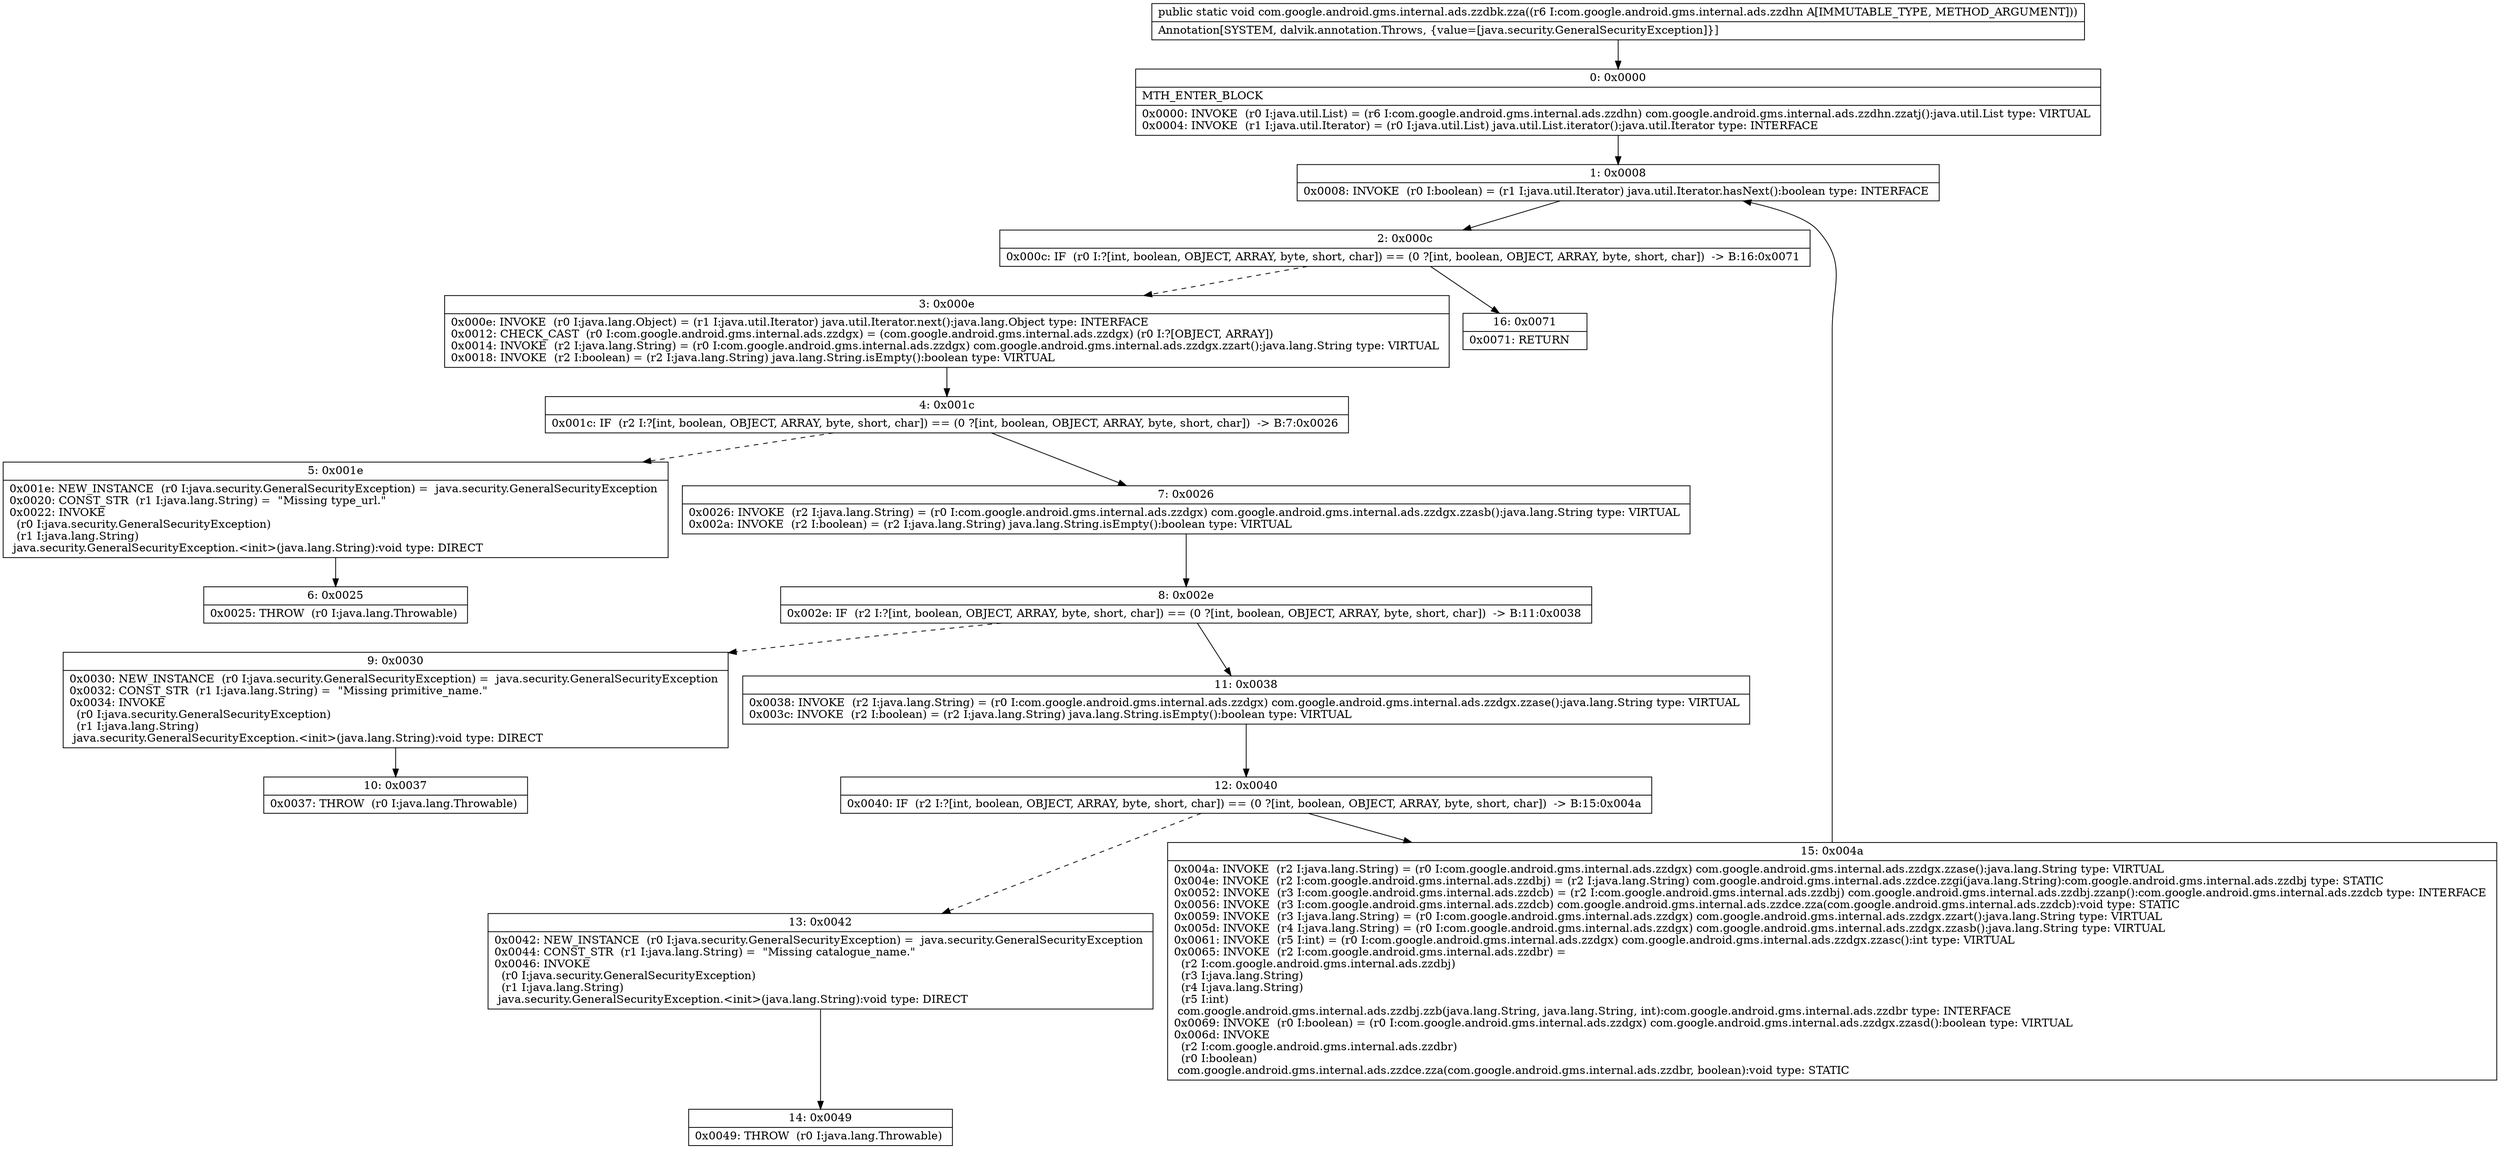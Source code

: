digraph "CFG forcom.google.android.gms.internal.ads.zzdbk.zza(Lcom\/google\/android\/gms\/internal\/ads\/zzdhn;)V" {
Node_0 [shape=record,label="{0\:\ 0x0000|MTH_ENTER_BLOCK\l|0x0000: INVOKE  (r0 I:java.util.List) = (r6 I:com.google.android.gms.internal.ads.zzdhn) com.google.android.gms.internal.ads.zzdhn.zzatj():java.util.List type: VIRTUAL \l0x0004: INVOKE  (r1 I:java.util.Iterator) = (r0 I:java.util.List) java.util.List.iterator():java.util.Iterator type: INTERFACE \l}"];
Node_1 [shape=record,label="{1\:\ 0x0008|0x0008: INVOKE  (r0 I:boolean) = (r1 I:java.util.Iterator) java.util.Iterator.hasNext():boolean type: INTERFACE \l}"];
Node_2 [shape=record,label="{2\:\ 0x000c|0x000c: IF  (r0 I:?[int, boolean, OBJECT, ARRAY, byte, short, char]) == (0 ?[int, boolean, OBJECT, ARRAY, byte, short, char])  \-\> B:16:0x0071 \l}"];
Node_3 [shape=record,label="{3\:\ 0x000e|0x000e: INVOKE  (r0 I:java.lang.Object) = (r1 I:java.util.Iterator) java.util.Iterator.next():java.lang.Object type: INTERFACE \l0x0012: CHECK_CAST  (r0 I:com.google.android.gms.internal.ads.zzdgx) = (com.google.android.gms.internal.ads.zzdgx) (r0 I:?[OBJECT, ARRAY]) \l0x0014: INVOKE  (r2 I:java.lang.String) = (r0 I:com.google.android.gms.internal.ads.zzdgx) com.google.android.gms.internal.ads.zzdgx.zzart():java.lang.String type: VIRTUAL \l0x0018: INVOKE  (r2 I:boolean) = (r2 I:java.lang.String) java.lang.String.isEmpty():boolean type: VIRTUAL \l}"];
Node_4 [shape=record,label="{4\:\ 0x001c|0x001c: IF  (r2 I:?[int, boolean, OBJECT, ARRAY, byte, short, char]) == (0 ?[int, boolean, OBJECT, ARRAY, byte, short, char])  \-\> B:7:0x0026 \l}"];
Node_5 [shape=record,label="{5\:\ 0x001e|0x001e: NEW_INSTANCE  (r0 I:java.security.GeneralSecurityException) =  java.security.GeneralSecurityException \l0x0020: CONST_STR  (r1 I:java.lang.String) =  \"Missing type_url.\" \l0x0022: INVOKE  \l  (r0 I:java.security.GeneralSecurityException)\l  (r1 I:java.lang.String)\l java.security.GeneralSecurityException.\<init\>(java.lang.String):void type: DIRECT \l}"];
Node_6 [shape=record,label="{6\:\ 0x0025|0x0025: THROW  (r0 I:java.lang.Throwable) \l}"];
Node_7 [shape=record,label="{7\:\ 0x0026|0x0026: INVOKE  (r2 I:java.lang.String) = (r0 I:com.google.android.gms.internal.ads.zzdgx) com.google.android.gms.internal.ads.zzdgx.zzasb():java.lang.String type: VIRTUAL \l0x002a: INVOKE  (r2 I:boolean) = (r2 I:java.lang.String) java.lang.String.isEmpty():boolean type: VIRTUAL \l}"];
Node_8 [shape=record,label="{8\:\ 0x002e|0x002e: IF  (r2 I:?[int, boolean, OBJECT, ARRAY, byte, short, char]) == (0 ?[int, boolean, OBJECT, ARRAY, byte, short, char])  \-\> B:11:0x0038 \l}"];
Node_9 [shape=record,label="{9\:\ 0x0030|0x0030: NEW_INSTANCE  (r0 I:java.security.GeneralSecurityException) =  java.security.GeneralSecurityException \l0x0032: CONST_STR  (r1 I:java.lang.String) =  \"Missing primitive_name.\" \l0x0034: INVOKE  \l  (r0 I:java.security.GeneralSecurityException)\l  (r1 I:java.lang.String)\l java.security.GeneralSecurityException.\<init\>(java.lang.String):void type: DIRECT \l}"];
Node_10 [shape=record,label="{10\:\ 0x0037|0x0037: THROW  (r0 I:java.lang.Throwable) \l}"];
Node_11 [shape=record,label="{11\:\ 0x0038|0x0038: INVOKE  (r2 I:java.lang.String) = (r0 I:com.google.android.gms.internal.ads.zzdgx) com.google.android.gms.internal.ads.zzdgx.zzase():java.lang.String type: VIRTUAL \l0x003c: INVOKE  (r2 I:boolean) = (r2 I:java.lang.String) java.lang.String.isEmpty():boolean type: VIRTUAL \l}"];
Node_12 [shape=record,label="{12\:\ 0x0040|0x0040: IF  (r2 I:?[int, boolean, OBJECT, ARRAY, byte, short, char]) == (0 ?[int, boolean, OBJECT, ARRAY, byte, short, char])  \-\> B:15:0x004a \l}"];
Node_13 [shape=record,label="{13\:\ 0x0042|0x0042: NEW_INSTANCE  (r0 I:java.security.GeneralSecurityException) =  java.security.GeneralSecurityException \l0x0044: CONST_STR  (r1 I:java.lang.String) =  \"Missing catalogue_name.\" \l0x0046: INVOKE  \l  (r0 I:java.security.GeneralSecurityException)\l  (r1 I:java.lang.String)\l java.security.GeneralSecurityException.\<init\>(java.lang.String):void type: DIRECT \l}"];
Node_14 [shape=record,label="{14\:\ 0x0049|0x0049: THROW  (r0 I:java.lang.Throwable) \l}"];
Node_15 [shape=record,label="{15\:\ 0x004a|0x004a: INVOKE  (r2 I:java.lang.String) = (r0 I:com.google.android.gms.internal.ads.zzdgx) com.google.android.gms.internal.ads.zzdgx.zzase():java.lang.String type: VIRTUAL \l0x004e: INVOKE  (r2 I:com.google.android.gms.internal.ads.zzdbj) = (r2 I:java.lang.String) com.google.android.gms.internal.ads.zzdce.zzgi(java.lang.String):com.google.android.gms.internal.ads.zzdbj type: STATIC \l0x0052: INVOKE  (r3 I:com.google.android.gms.internal.ads.zzdcb) = (r2 I:com.google.android.gms.internal.ads.zzdbj) com.google.android.gms.internal.ads.zzdbj.zzanp():com.google.android.gms.internal.ads.zzdcb type: INTERFACE \l0x0056: INVOKE  (r3 I:com.google.android.gms.internal.ads.zzdcb) com.google.android.gms.internal.ads.zzdce.zza(com.google.android.gms.internal.ads.zzdcb):void type: STATIC \l0x0059: INVOKE  (r3 I:java.lang.String) = (r0 I:com.google.android.gms.internal.ads.zzdgx) com.google.android.gms.internal.ads.zzdgx.zzart():java.lang.String type: VIRTUAL \l0x005d: INVOKE  (r4 I:java.lang.String) = (r0 I:com.google.android.gms.internal.ads.zzdgx) com.google.android.gms.internal.ads.zzdgx.zzasb():java.lang.String type: VIRTUAL \l0x0061: INVOKE  (r5 I:int) = (r0 I:com.google.android.gms.internal.ads.zzdgx) com.google.android.gms.internal.ads.zzdgx.zzasc():int type: VIRTUAL \l0x0065: INVOKE  (r2 I:com.google.android.gms.internal.ads.zzdbr) = \l  (r2 I:com.google.android.gms.internal.ads.zzdbj)\l  (r3 I:java.lang.String)\l  (r4 I:java.lang.String)\l  (r5 I:int)\l com.google.android.gms.internal.ads.zzdbj.zzb(java.lang.String, java.lang.String, int):com.google.android.gms.internal.ads.zzdbr type: INTERFACE \l0x0069: INVOKE  (r0 I:boolean) = (r0 I:com.google.android.gms.internal.ads.zzdgx) com.google.android.gms.internal.ads.zzdgx.zzasd():boolean type: VIRTUAL \l0x006d: INVOKE  \l  (r2 I:com.google.android.gms.internal.ads.zzdbr)\l  (r0 I:boolean)\l com.google.android.gms.internal.ads.zzdce.zza(com.google.android.gms.internal.ads.zzdbr, boolean):void type: STATIC \l}"];
Node_16 [shape=record,label="{16\:\ 0x0071|0x0071: RETURN   \l}"];
MethodNode[shape=record,label="{public static void com.google.android.gms.internal.ads.zzdbk.zza((r6 I:com.google.android.gms.internal.ads.zzdhn A[IMMUTABLE_TYPE, METHOD_ARGUMENT]))  | Annotation[SYSTEM, dalvik.annotation.Throws, \{value=[java.security.GeneralSecurityException]\}]\l}"];
MethodNode -> Node_0;
Node_0 -> Node_1;
Node_1 -> Node_2;
Node_2 -> Node_3[style=dashed];
Node_2 -> Node_16;
Node_3 -> Node_4;
Node_4 -> Node_5[style=dashed];
Node_4 -> Node_7;
Node_5 -> Node_6;
Node_7 -> Node_8;
Node_8 -> Node_9[style=dashed];
Node_8 -> Node_11;
Node_9 -> Node_10;
Node_11 -> Node_12;
Node_12 -> Node_13[style=dashed];
Node_12 -> Node_15;
Node_13 -> Node_14;
Node_15 -> Node_1;
}

